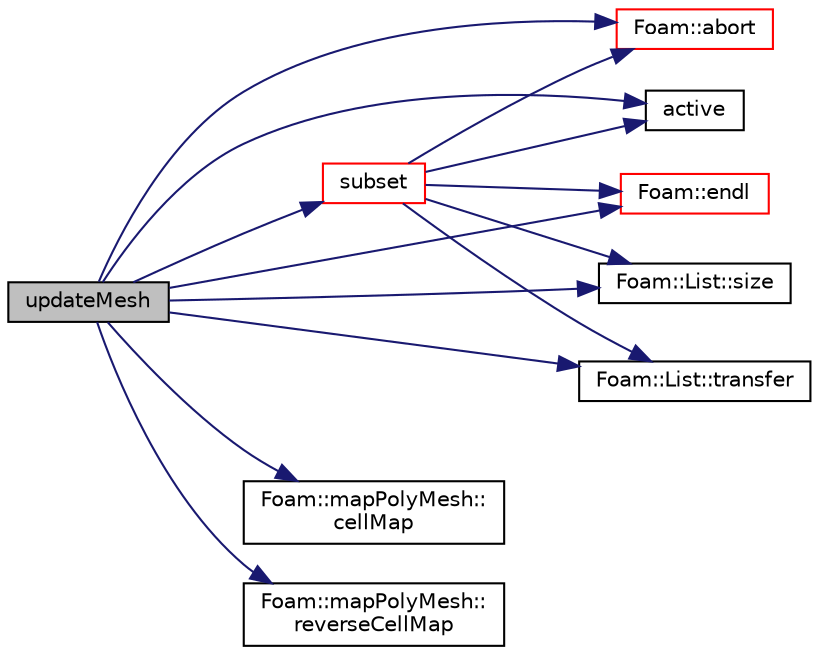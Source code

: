 digraph "updateMesh"
{
  bgcolor="transparent";
  edge [fontname="Helvetica",fontsize="10",labelfontname="Helvetica",labelfontsize="10"];
  node [fontname="Helvetica",fontsize="10",shape=record];
  rankdir="LR";
  Node3620 [label="updateMesh",height=0.2,width=0.4,color="black", fillcolor="grey75", style="filled", fontcolor="black"];
  Node3620 -> Node3621 [color="midnightblue",fontsize="10",style="solid",fontname="Helvetica"];
  Node3621 [label="Foam::abort",height=0.2,width=0.4,color="red",URL="$a21851.html#a447107a607d03e417307c203fa5fb44b"];
  Node3620 -> Node3666 [color="midnightblue",fontsize="10",style="solid",fontname="Helvetica"];
  Node3666 [label="active",height=0.2,width=0.4,color="black",URL="$a22421.html#ad9735e23cb0888fb98e1c5893aecff7e",tooltip="Is there unrefinement history? "];
  Node3620 -> Node3667 [color="midnightblue",fontsize="10",style="solid",fontname="Helvetica"];
  Node3667 [label="Foam::mapPolyMesh::\lcellMap",height=0.2,width=0.4,color="black",URL="$a28541.html#a4209f47fe506af0959ae50b019562b17",tooltip="Old cell map. "];
  Node3620 -> Node3628 [color="midnightblue",fontsize="10",style="solid",fontname="Helvetica"];
  Node3628 [label="Foam::endl",height=0.2,width=0.4,color="red",URL="$a21851.html#a2db8fe02a0d3909e9351bb4275b23ce4",tooltip="Add newline and flush stream. "];
  Node3620 -> Node3668 [color="midnightblue",fontsize="10",style="solid",fontname="Helvetica"];
  Node3668 [label="Foam::mapPolyMesh::\lreverseCellMap",height=0.2,width=0.4,color="black",URL="$a28541.html#a89843f27b1311c10f35810e3dc692061",tooltip="Reverse cell map. "];
  Node3620 -> Node3669 [color="midnightblue",fontsize="10",style="solid",fontname="Helvetica"];
  Node3669 [label="Foam::List::size",height=0.2,width=0.4,color="black",URL="$a26833.html#a8a5f6fa29bd4b500caf186f60245b384",tooltip="Override size to be inconsistent with allocated storage. "];
  Node3620 -> Node3670 [color="midnightblue",fontsize="10",style="solid",fontname="Helvetica"];
  Node3670 [label="subset",height=0.2,width=0.4,color="red",URL="$a22421.html#aeee5427e665078cdfa1914cbaeda8eda",tooltip="Update numbering for subsetting. "];
  Node3670 -> Node3666 [color="midnightblue",fontsize="10",style="solid",fontname="Helvetica"];
  Node3670 -> Node3669 [color="midnightblue",fontsize="10",style="solid",fontname="Helvetica"];
  Node3670 -> Node3621 [color="midnightblue",fontsize="10",style="solid",fontname="Helvetica"];
  Node3670 -> Node3628 [color="midnightblue",fontsize="10",style="solid",fontname="Helvetica"];
  Node3670 -> Node3671 [color="midnightblue",fontsize="10",style="solid",fontname="Helvetica"];
  Node3671 [label="Foam::List::transfer",height=0.2,width=0.4,color="black",URL="$a26833.html#a25ad1d2084d16b234b0cf91c07e832c0",tooltip="Transfer the contents of the argument List into this list. "];
  Node3620 -> Node3671 [color="midnightblue",fontsize="10",style="solid",fontname="Helvetica"];
}
